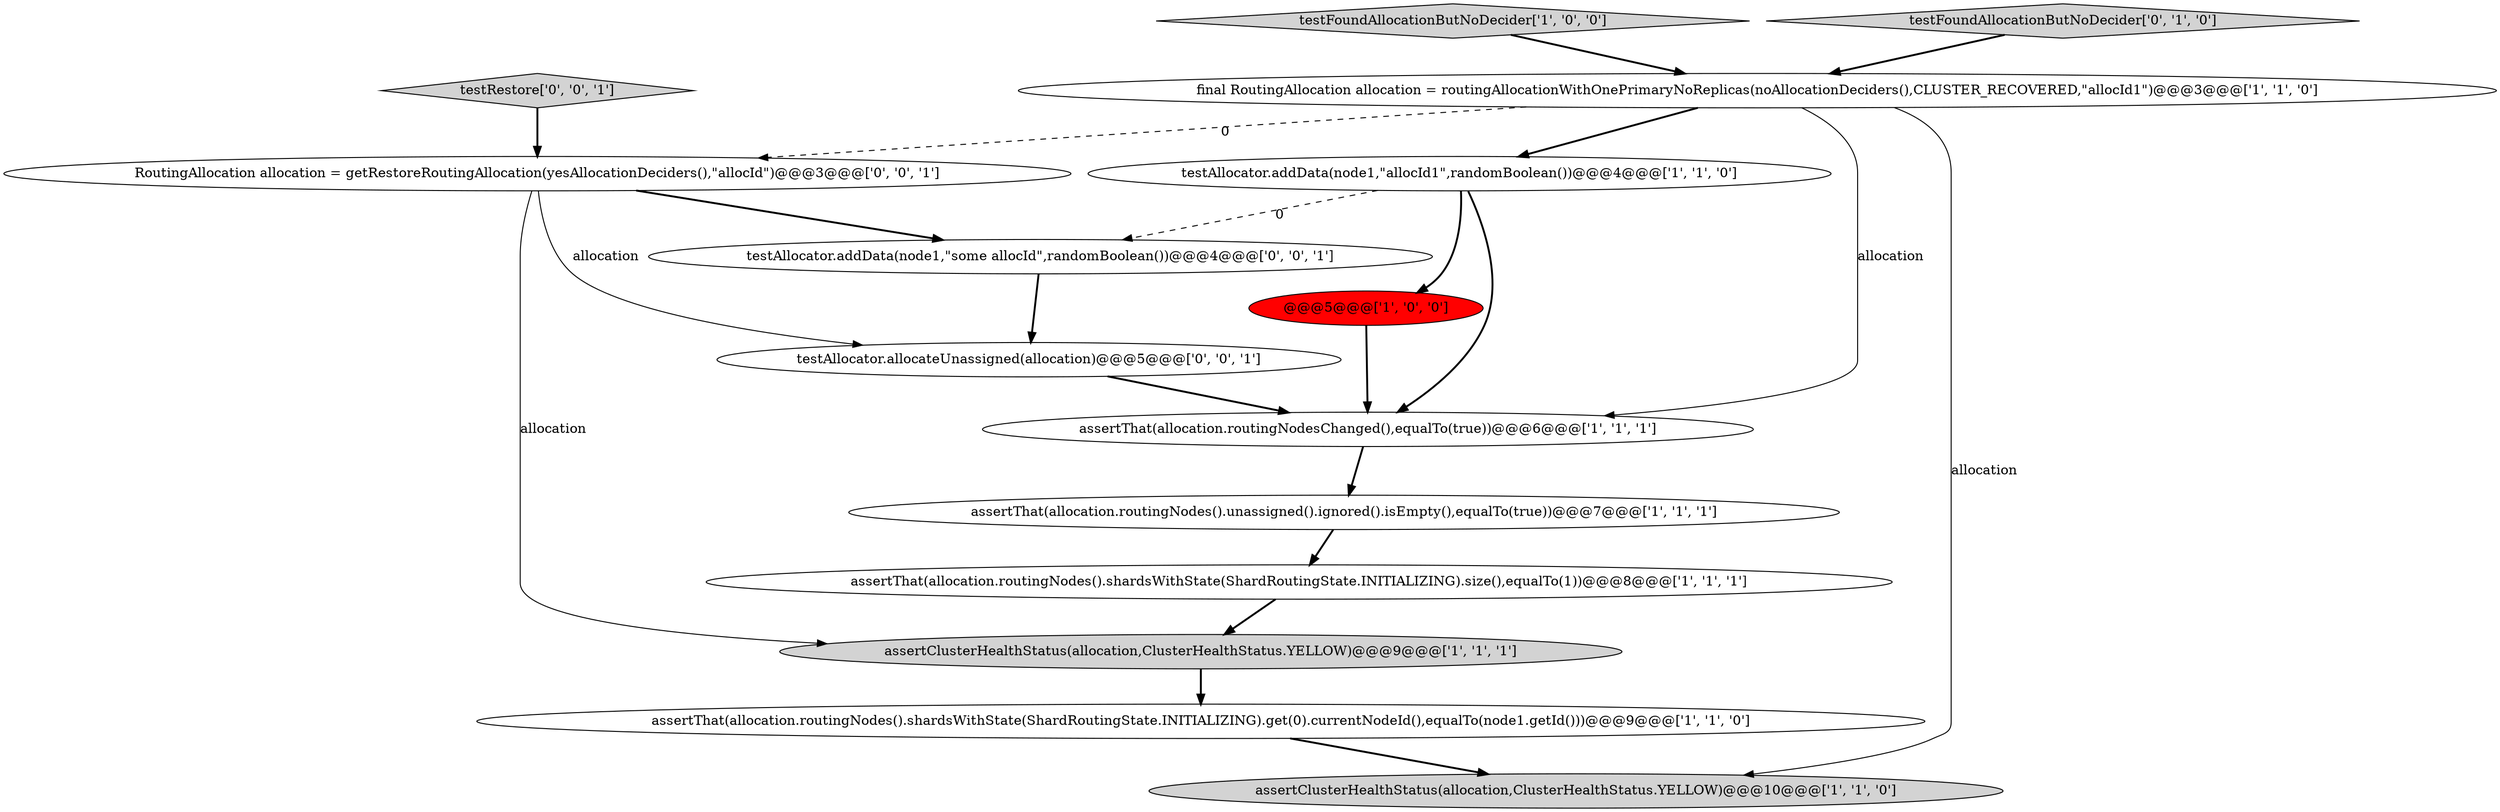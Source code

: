 digraph {
7 [style = filled, label = "@@@5@@@['1', '0', '0']", fillcolor = red, shape = ellipse image = "AAA1AAABBB1BBB"];
0 [style = filled, label = "testAllocator.addData(node1,\"allocId1\",randomBoolean())@@@4@@@['1', '1', '0']", fillcolor = white, shape = ellipse image = "AAA0AAABBB1BBB"];
1 [style = filled, label = "assertThat(allocation.routingNodesChanged(),equalTo(true))@@@6@@@['1', '1', '1']", fillcolor = white, shape = ellipse image = "AAA0AAABBB1BBB"];
4 [style = filled, label = "assertClusterHealthStatus(allocation,ClusterHealthStatus.YELLOW)@@@10@@@['1', '1', '0']", fillcolor = lightgray, shape = ellipse image = "AAA0AAABBB1BBB"];
8 [style = filled, label = "assertThat(allocation.routingNodes().unassigned().ignored().isEmpty(),equalTo(true))@@@7@@@['1', '1', '1']", fillcolor = white, shape = ellipse image = "AAA0AAABBB1BBB"];
9 [style = filled, label = "assertThat(allocation.routingNodes().shardsWithState(ShardRoutingState.INITIALIZING).get(0).currentNodeId(),equalTo(node1.getId()))@@@9@@@['1', '1', '0']", fillcolor = white, shape = ellipse image = "AAA0AAABBB1BBB"];
11 [style = filled, label = "testRestore['0', '0', '1']", fillcolor = lightgray, shape = diamond image = "AAA0AAABBB3BBB"];
5 [style = filled, label = "testFoundAllocationButNoDecider['1', '0', '0']", fillcolor = lightgray, shape = diamond image = "AAA0AAABBB1BBB"];
3 [style = filled, label = "assertThat(allocation.routingNodes().shardsWithState(ShardRoutingState.INITIALIZING).size(),equalTo(1))@@@8@@@['1', '1', '1']", fillcolor = white, shape = ellipse image = "AAA0AAABBB1BBB"];
14 [style = filled, label = "testAllocator.allocateUnassigned(allocation)@@@5@@@['0', '0', '1']", fillcolor = white, shape = ellipse image = "AAA0AAABBB3BBB"];
13 [style = filled, label = "testAllocator.addData(node1,\"some allocId\",randomBoolean())@@@4@@@['0', '0', '1']", fillcolor = white, shape = ellipse image = "AAA0AAABBB3BBB"];
12 [style = filled, label = "RoutingAllocation allocation = getRestoreRoutingAllocation(yesAllocationDeciders(),\"allocId\")@@@3@@@['0', '0', '1']", fillcolor = white, shape = ellipse image = "AAA0AAABBB3BBB"];
2 [style = filled, label = "assertClusterHealthStatus(allocation,ClusterHealthStatus.YELLOW)@@@9@@@['1', '1', '1']", fillcolor = lightgray, shape = ellipse image = "AAA0AAABBB1BBB"];
6 [style = filled, label = "final RoutingAllocation allocation = routingAllocationWithOnePrimaryNoReplicas(noAllocationDeciders(),CLUSTER_RECOVERED,\"allocId1\")@@@3@@@['1', '1', '0']", fillcolor = white, shape = ellipse image = "AAA0AAABBB1BBB"];
10 [style = filled, label = "testFoundAllocationButNoDecider['0', '1', '0']", fillcolor = lightgray, shape = diamond image = "AAA0AAABBB2BBB"];
12->14 [style = solid, label="allocation"];
7->1 [style = bold, label=""];
1->8 [style = bold, label=""];
9->4 [style = bold, label=""];
8->3 [style = bold, label=""];
11->12 [style = bold, label=""];
6->0 [style = bold, label=""];
2->9 [style = bold, label=""];
10->6 [style = bold, label=""];
14->1 [style = bold, label=""];
6->1 [style = solid, label="allocation"];
0->7 [style = bold, label=""];
6->12 [style = dashed, label="0"];
12->13 [style = bold, label=""];
5->6 [style = bold, label=""];
3->2 [style = bold, label=""];
0->1 [style = bold, label=""];
0->13 [style = dashed, label="0"];
6->4 [style = solid, label="allocation"];
13->14 [style = bold, label=""];
12->2 [style = solid, label="allocation"];
}
